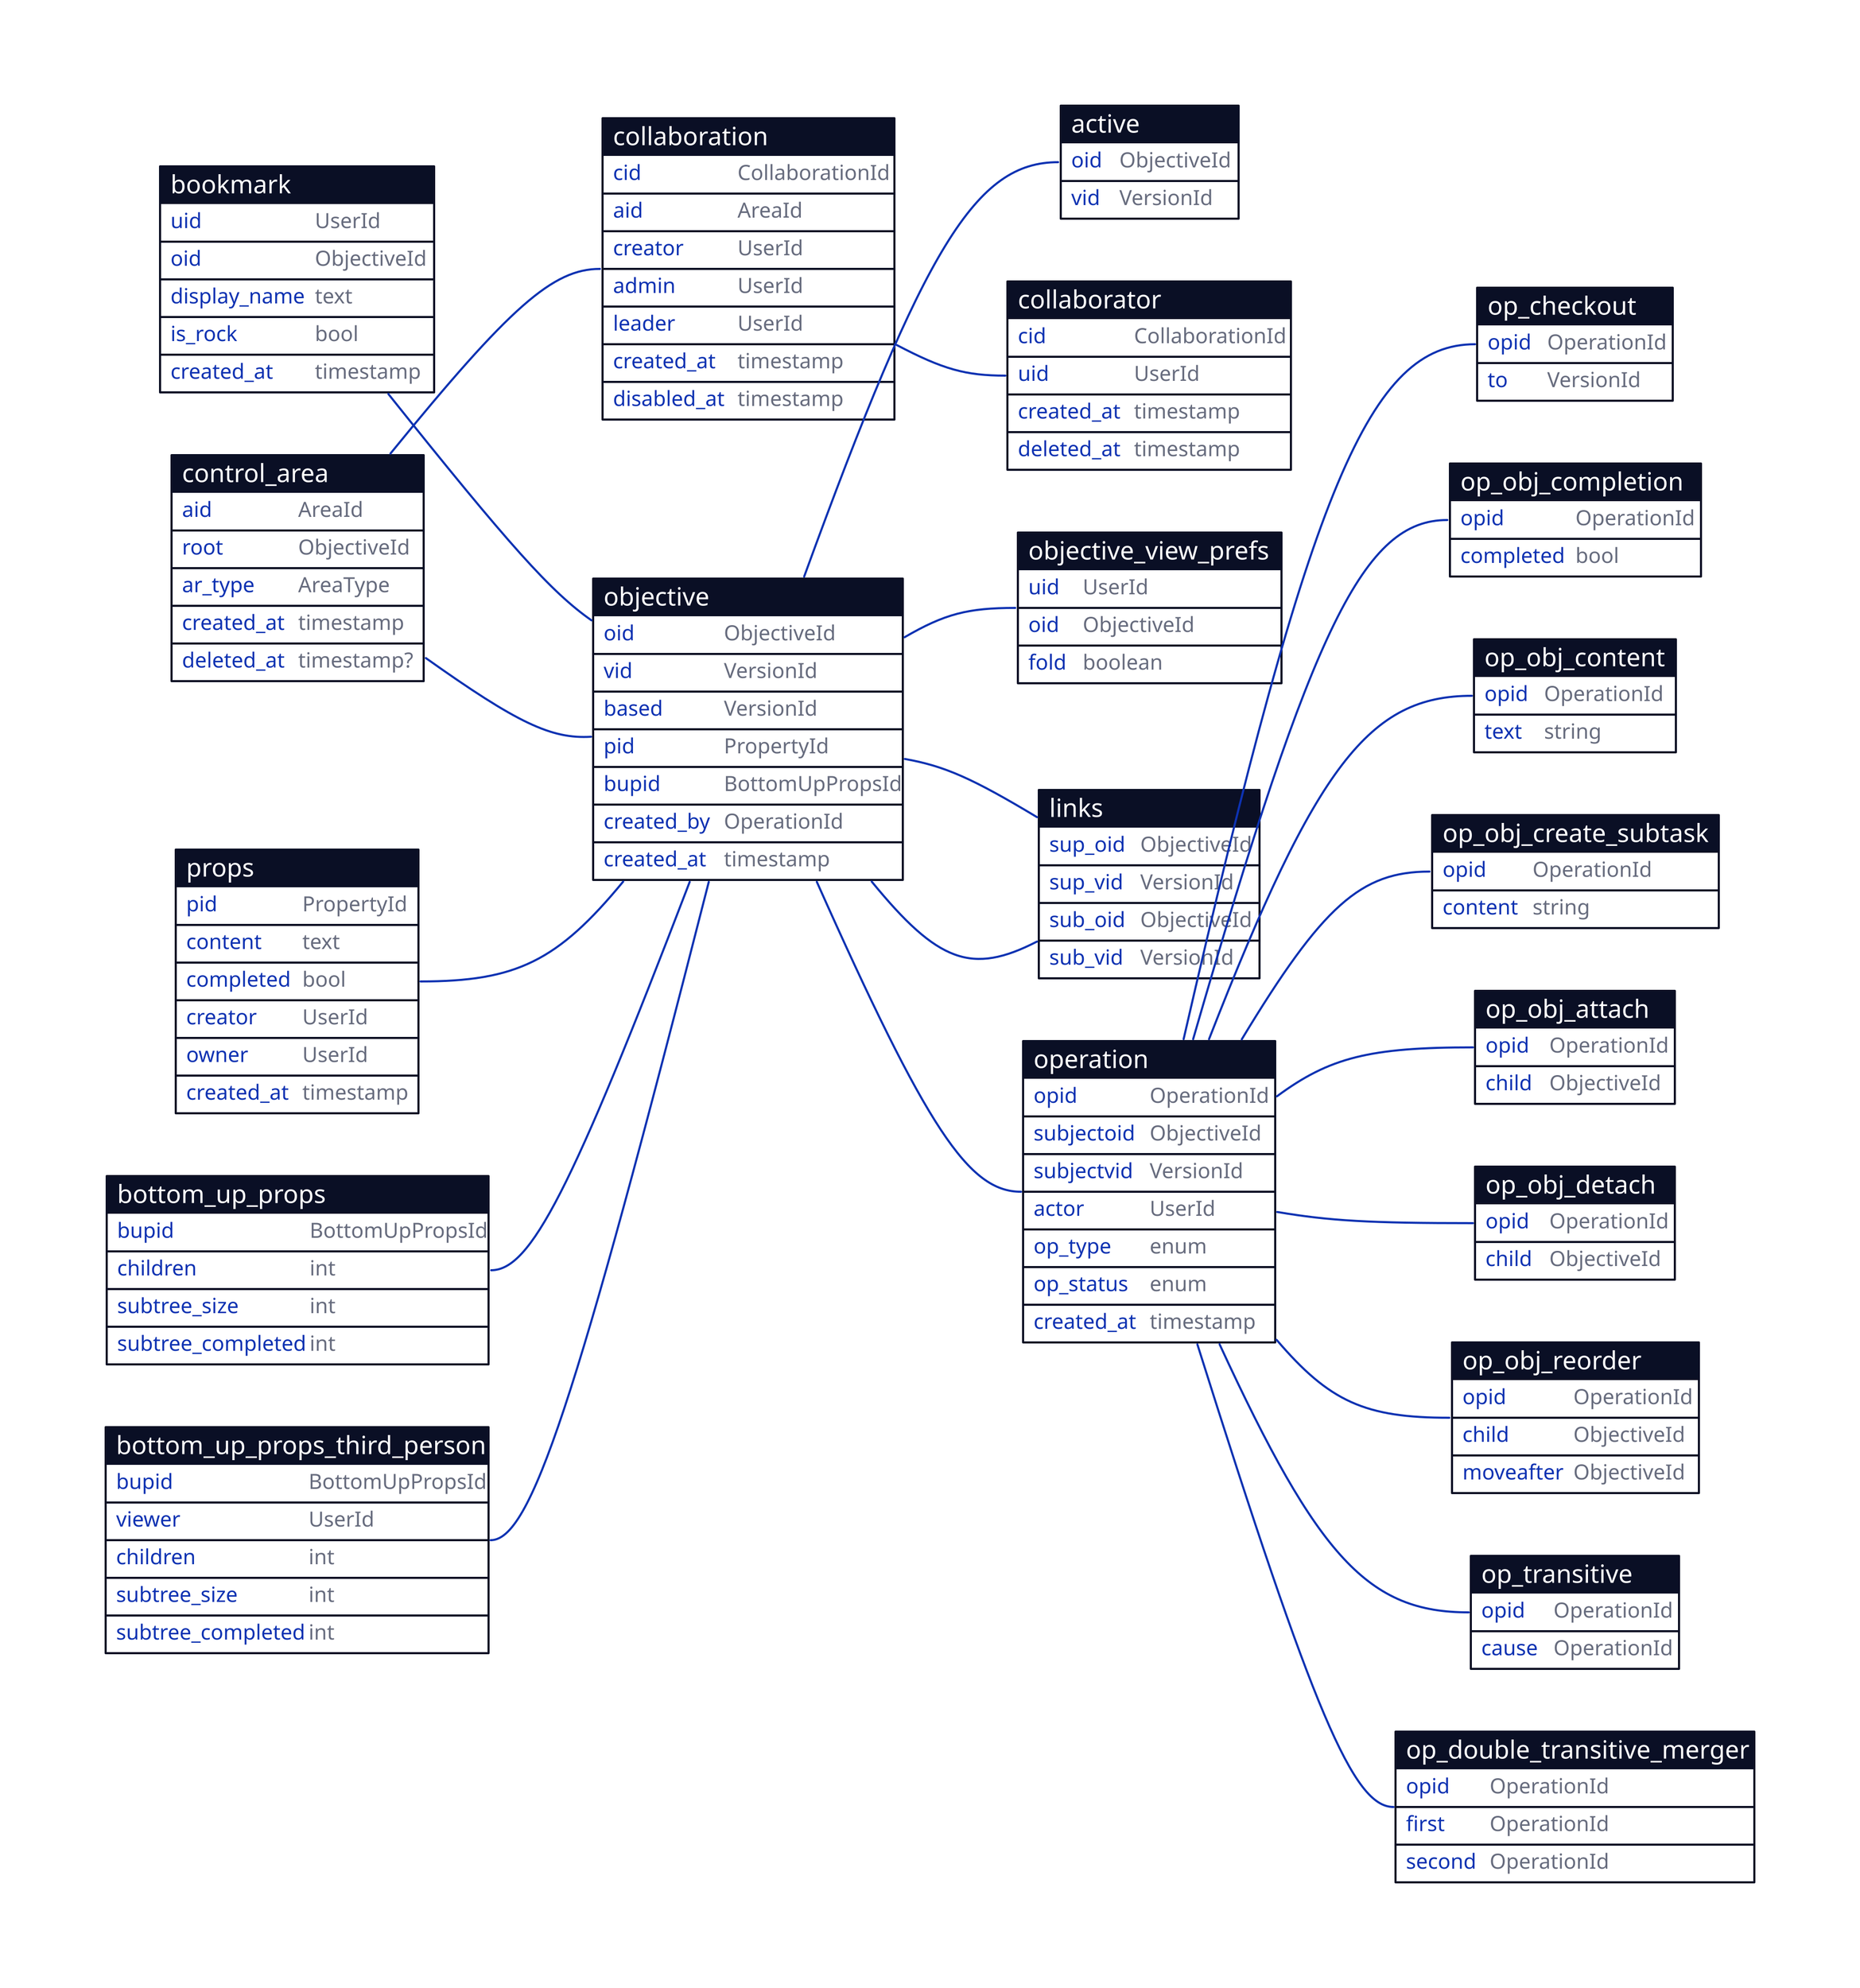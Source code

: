 active: {
  shape: sql_table

  oid: ObjectiveId
  vid: VersionId
}

bookmark: {
  shape: sql_table

  uid: UserId
  oid: ObjectiveId
  display_name: text
  is_rock: bool # rocks are hidden in the UI
  created_at: timestamp
}

control_area: {
  shape: sql_table

  aid: AreaId
  root: ObjectiveId
  ar_type: AreaType

  created_at: timestamp
  deleted_at: timestamp?
}

collaboration: {
  shape: sql_table

  cid: CollaborationId
  aid: AreaId
  
  creator: UserId
  admin: UserId
  leader: UserId

  created_at: timestamp
  disabled_at: timestamp
}

collaborator: {
  shape: sql_table

  cid: CollaborationId
  uid: UserId

  created_at: timestamp
  deleted_at: timestamp
}

objective: {
  shape: sql_table

  oid: ObjectiveId
  vid: VersionId
  based: VersionId
  pid: PropertyId
  bupid: BottomUpPropsId
  
  created_by: OperationId
  created_at: timestamp # creation of this version (=row)
}

objective_view_prefs: {
  shape: sql_table

  uid: UserId
  oid: ObjectiveId
  fold: boolean
}

# cached from operations to reduce view build duration
# separately versioned from the objective to detach it from privilege and collaboration config changes
props: {
  shape: sql_table

  pid: PropertyId
  content: text
  completed: bool
  creator: UserId
  owner: UserId
  created_at: timestamp
}

links: {
  shape: sql_table

  sup_oid: ObjectiveId
  sup_vid: VersionId
  sub_oid: ObjectiveId
  sub_vid: VersionId
}

bottom_up_props: {
  shape: sql_table

  bupid: BottomUpPropsId

  children: int
  subtree_size: int
  subtree_completed: int
}

bottom_up_props_third_person: {
  shape: sql_table

  bupid: BottomUpPropsId
  viewer: UserId

  children: int
  subtree_size: int
  subtree_completed: int
}

operation: {
  shape: sql_table

  opid: OperationId
  
  subjectoid: ObjectiveId
  subjectvid: VersionId
  actor: UserId

  op_type: enum
  op_status: enum

  created_at: timestamp
}

op_checkout: {
  shape: sql_table
  
  opid: OperationId 
  to: VersionId
}

op_obj_content: {
  shape: sql_table
  
  opid: OperationId 
  text: string
}

op_obj_completion: {
  shape: sql_table

  opid: OperationId
  completed: bool
}

op_obj_create_subtask: {
  shape: sql_table

  opid: OperationId
  content: string
}

# subject is parent
op_obj_attach: {
  shape: sql_table
  
  opid: OperationId 
  child: ObjectiveId # find the vid from only version of child linked to current version of subject
}

# subject is parent
op_obj_detach: {
  shape: sql_table
  
  opid: OperationId 
  child: ObjectiveId # find the vid from only version of child linked to current version of subject
}

op_obj_reorder: {
  shape: sql_table
  
  opid: OperationId 
  child: ObjectiveId
  moveafter: ObjectiveId
}

# every ascendant gets an transitive update operation when an objective gets version changing event from user (either checkout or content/prop modification)
op_transitive: {
  shape: sql_table
  
  opid: OperationId 
  cause: OperationId
}

op_double_transitive_merger: {
  shape: sql_table
  
  opid: OperationId 
  first: OperationId
  second: OperationId
}

direction: right

objective.oid -- active.oid

# a bookmark points to a root node of a work tree
bookmark.oid -- objective.oid

control_area.root -- objective.oid
control_area.aid -- collaboration.aid
collaboration.cid -- collaborator.cid

objective.oid -- objective_view_prefs.oid

objective.oid -- links.sup_oid
objective.oid -- links.sub_oid

props.pid -- objective.pid
bottom_up_props.bupid -- objective.bupid
bottom_up_props_third_person.bupid -- objective.bupid

operation.opid -- op_checkout.opid
operation.opid -- op_obj_completion.opid
operation.opid -- op_obj_content.opid
operation.opid -- op_obj_create_subtask.opid
operation.opid -- op_obj_attach.opid
operation.opid -- op_obj_detach.opid
operation.opid -- op_obj_reorder.opid
operation.opid -- op_transitive.opid
operation.opid -- op_double_transitive_merger.opid

objective.created_by -- operation.opid
